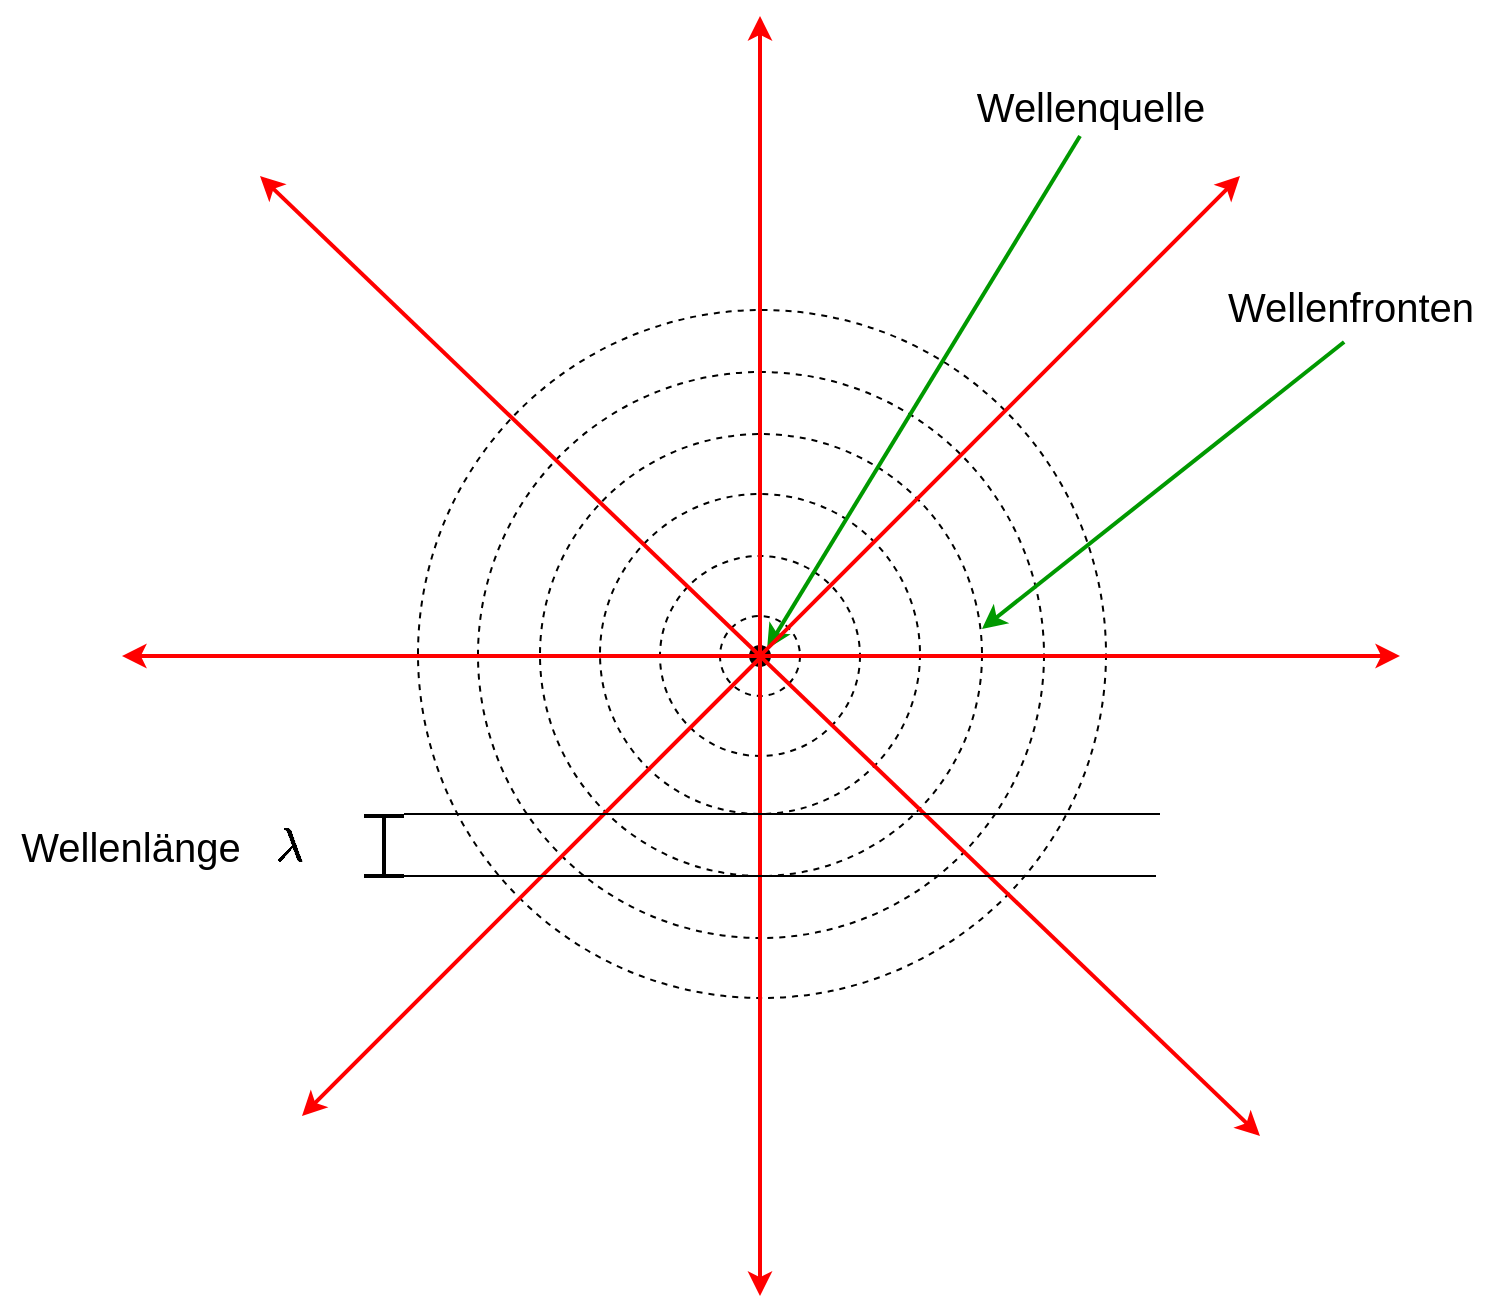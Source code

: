 <mxfile version="17.2.4" type="device"><diagram id="snvrvO1Xof63j43xiI05" name="Seite-1"><mxGraphModel dx="1018" dy="1848" grid="1" gridSize="10" guides="1" tooltips="1" connect="1" arrows="1" fold="1" page="1" pageScale="1" pageWidth="827" pageHeight="1169" math="1" shadow="0"><root><mxCell id="0"/><mxCell id="1" parent="0"/><mxCell id="m25RKH9Vnp1jCjpqUXvr-7" value="" style="ellipse;whiteSpace=wrap;html=1;aspect=fixed;dashed=1;fillColor=none;" parent="1" vertex="1"><mxGeometry x="269" y="147" width="344" height="344" as="geometry"/></mxCell><mxCell id="m25RKH9Vnp1jCjpqUXvr-5" value="" style="ellipse;whiteSpace=wrap;html=1;aspect=fixed;dashed=1;fillColor=none;" parent="1" vertex="1"><mxGeometry x="330" y="209" width="221" height="221" as="geometry"/></mxCell><mxCell id="m25RKH9Vnp1jCjpqUXvr-6" value="" style="ellipse;whiteSpace=wrap;html=1;aspect=fixed;dashed=1;fillColor=none;" parent="1" vertex="1"><mxGeometry x="299" y="178" width="283" height="283" as="geometry"/></mxCell><mxCell id="m25RKH9Vnp1jCjpqUXvr-1" value="" style="ellipse;whiteSpace=wrap;html=1;aspect=fixed;dashed=1;fillColor=none;" parent="1" vertex="1"><mxGeometry x="360" y="239" width="160" height="160" as="geometry"/></mxCell><mxCell id="m25RKH9Vnp1jCjpqUXvr-2" value="" style="ellipse;whiteSpace=wrap;html=1;aspect=fixed;dashed=1;fillColor=none;" parent="1" vertex="1"><mxGeometry x="390" y="270" width="100" height="100" as="geometry"/></mxCell><mxCell id="m25RKH9Vnp1jCjpqUXvr-3" value="" style="ellipse;whiteSpace=wrap;html=1;aspect=fixed;dashed=1;fillColor=none;" parent="1" vertex="1"><mxGeometry x="420" y="300" width="40" height="40" as="geometry"/></mxCell><mxCell id="m25RKH9Vnp1jCjpqUXvr-4" value="" style="ellipse;whiteSpace=wrap;html=1;aspect=fixed;fillColor=#000000;" parent="1" vertex="1"><mxGeometry x="435" y="315" width="10" height="10" as="geometry"/></mxCell><mxCell id="m25RKH9Vnp1jCjpqUXvr-8" value="" style="endArrow=classic;html=1;rounded=0;entryX=1;entryY=0;entryDx=0;entryDy=0;strokeWidth=2;strokeColor=#009900;" parent="1" target="m25RKH9Vnp1jCjpqUXvr-4" edge="1"><mxGeometry width="50" height="50" relative="1" as="geometry"><mxPoint x="600" y="60" as="sourcePoint"/><mxPoint x="430" y="240" as="targetPoint"/></mxGeometry></mxCell><mxCell id="m25RKH9Vnp1jCjpqUXvr-9" value="Wellenquelle" style="text;html=1;resizable=0;autosize=1;align=center;verticalAlign=middle;points=[];fillColor=none;strokeColor=none;rounded=0;fontSize=20;" parent="1" vertex="1"><mxGeometry x="540" y="30" width="130" height="30" as="geometry"/></mxCell><mxCell id="m25RKH9Vnp1jCjpqUXvr-10" value="Wellenfronten" style="text;html=1;resizable=0;autosize=1;align=center;verticalAlign=middle;points=[];fillColor=none;strokeColor=none;rounded=0;fontSize=20;" parent="1" vertex="1"><mxGeometry x="665" y="130" width="140" height="30" as="geometry"/></mxCell><mxCell id="m25RKH9Vnp1jCjpqUXvr-11" value="" style="endArrow=classic;html=1;rounded=0;entryX=1;entryY=0;entryDx=0;entryDy=0;strokeWidth=2;strokeColor=#009900;exitX=0.479;exitY=1.1;exitDx=0;exitDy=0;exitPerimeter=0;" parent="1" source="m25RKH9Vnp1jCjpqUXvr-10" edge="1"><mxGeometry width="50" height="50" relative="1" as="geometry"><mxPoint x="707.46" y="50" as="sourcePoint"/><mxPoint x="550.996" y="306.464" as="targetPoint"/></mxGeometry></mxCell><mxCell id="m25RKH9Vnp1jCjpqUXvr-12" value="" style="endArrow=classic;html=1;rounded=0;fontSize=20;strokeColor=#FF0000;strokeWidth=2;exitX=0.5;exitY=0;exitDx=0;exitDy=0;" parent="1" edge="1"><mxGeometry width="50" height="50" relative="1" as="geometry"><mxPoint x="440" y="320" as="sourcePoint"/><mxPoint x="760" y="320" as="targetPoint"/></mxGeometry></mxCell><mxCell id="m25RKH9Vnp1jCjpqUXvr-14" value="" style="endArrow=classic;html=1;rounded=0;fontSize=20;strokeColor=#FF0000;strokeWidth=2;exitX=0.5;exitY=0;exitDx=0;exitDy=0;" parent="1" edge="1"><mxGeometry width="50" height="50" relative="1" as="geometry"><mxPoint x="441" y="320" as="sourcePoint"/><mxPoint x="121" y="320" as="targetPoint"/></mxGeometry></mxCell><mxCell id="m25RKH9Vnp1jCjpqUXvr-15" value="" style="endArrow=classic;html=1;rounded=0;fontSize=20;strokeColor=#FF0000;strokeWidth=2;" parent="1" edge="1"><mxGeometry width="50" height="50" relative="1" as="geometry"><mxPoint x="440" y="320" as="sourcePoint"/><mxPoint x="440" y="640" as="targetPoint"/></mxGeometry></mxCell><mxCell id="m25RKH9Vnp1jCjpqUXvr-16" value="" style="endArrow=classic;html=1;rounded=0;fontSize=20;strokeColor=#FF0000;strokeWidth=2;" parent="1" edge="1"><mxGeometry width="50" height="50" relative="1" as="geometry"><mxPoint x="440" y="320" as="sourcePoint"/><mxPoint x="440" as="targetPoint"/></mxGeometry></mxCell><mxCell id="m25RKH9Vnp1jCjpqUXvr-17" value="" style="endArrow=classic;html=1;rounded=0;fontSize=20;strokeColor=#FF0000;strokeWidth=2;" parent="1" edge="1"><mxGeometry width="50" height="50" relative="1" as="geometry"><mxPoint x="440" y="320" as="sourcePoint"/><mxPoint x="190" y="80" as="targetPoint"/></mxGeometry></mxCell><mxCell id="m25RKH9Vnp1jCjpqUXvr-18" value="" style="endArrow=classic;html=1;rounded=0;fontSize=20;strokeColor=#FF0000;strokeWidth=2;" parent="1" edge="1"><mxGeometry width="50" height="50" relative="1" as="geometry"><mxPoint x="440" y="320" as="sourcePoint"/><mxPoint x="690" y="560" as="targetPoint"/></mxGeometry></mxCell><mxCell id="m25RKH9Vnp1jCjpqUXvr-19" value="" style="endArrow=classic;html=1;rounded=0;fontSize=20;strokeColor=#FF0000;strokeWidth=2;" parent="1" edge="1"><mxGeometry width="50" height="50" relative="1" as="geometry"><mxPoint x="440" y="320" as="sourcePoint"/><mxPoint x="680" y="80" as="targetPoint"/></mxGeometry></mxCell><mxCell id="m25RKH9Vnp1jCjpqUXvr-20" value="" style="endArrow=classic;html=1;rounded=0;fontSize=20;strokeColor=#FF0000;strokeWidth=2;" parent="1" edge="1"><mxGeometry width="50" height="50" relative="1" as="geometry"><mxPoint x="441" y="320" as="sourcePoint"/><mxPoint x="211" y="550" as="targetPoint"/></mxGeometry></mxCell><mxCell id="m25RKH9Vnp1jCjpqUXvr-22" value="" style="shape=crossbar;whiteSpace=wrap;html=1;rounded=1;direction=south;fontSize=20;fillColor=none;strokeWidth=2;" parent="1" vertex="1"><mxGeometry x="242" y="400" width="20" height="30" as="geometry"/></mxCell><mxCell id="m25RKH9Vnp1jCjpqUXvr-25" value="" style="endArrow=none;html=1;rounded=0;fontSize=20;strokeColor=#000000;strokeWidth=1;exitX=0;exitY=0;exitDx=0;exitDy=0;exitPerimeter=0;" parent="1" edge="1"><mxGeometry width="50" height="50" relative="1" as="geometry"><mxPoint x="262" y="399" as="sourcePoint"/><mxPoint x="640" y="399" as="targetPoint"/></mxGeometry></mxCell><mxCell id="m25RKH9Vnp1jCjpqUXvr-26" value="" style="endArrow=none;html=1;rounded=0;fontSize=20;strokeColor=#000000;strokeWidth=1;exitX=0;exitY=0;exitDx=0;exitDy=0;exitPerimeter=0;" parent="1" edge="1"><mxGeometry width="50" height="50" relative="1" as="geometry"><mxPoint x="260" y="430" as="sourcePoint"/><mxPoint x="638" y="430" as="targetPoint"/></mxGeometry></mxCell><mxCell id="m25RKH9Vnp1jCjpqUXvr-27" value="Wellenlänge" style="text;html=1;resizable=0;autosize=1;align=center;verticalAlign=middle;points=[];fillColor=none;strokeColor=none;rounded=0;fontSize=20;" parent="1" vertex="1"><mxGeometry x="60" y="400" width="130" height="30" as="geometry"/></mxCell><mxCell id="m25RKH9Vnp1jCjpqUXvr-29" value="$$\lambda$$" style="text;html=1;resizable=0;autosize=1;align=center;verticalAlign=middle;points=[];fillColor=none;strokeColor=none;rounded=0;fontSize=20;" parent="1" vertex="1"><mxGeometry x="139" y="400" width="130" height="30" as="geometry"/></mxCell></root></mxGraphModel></diagram></mxfile>